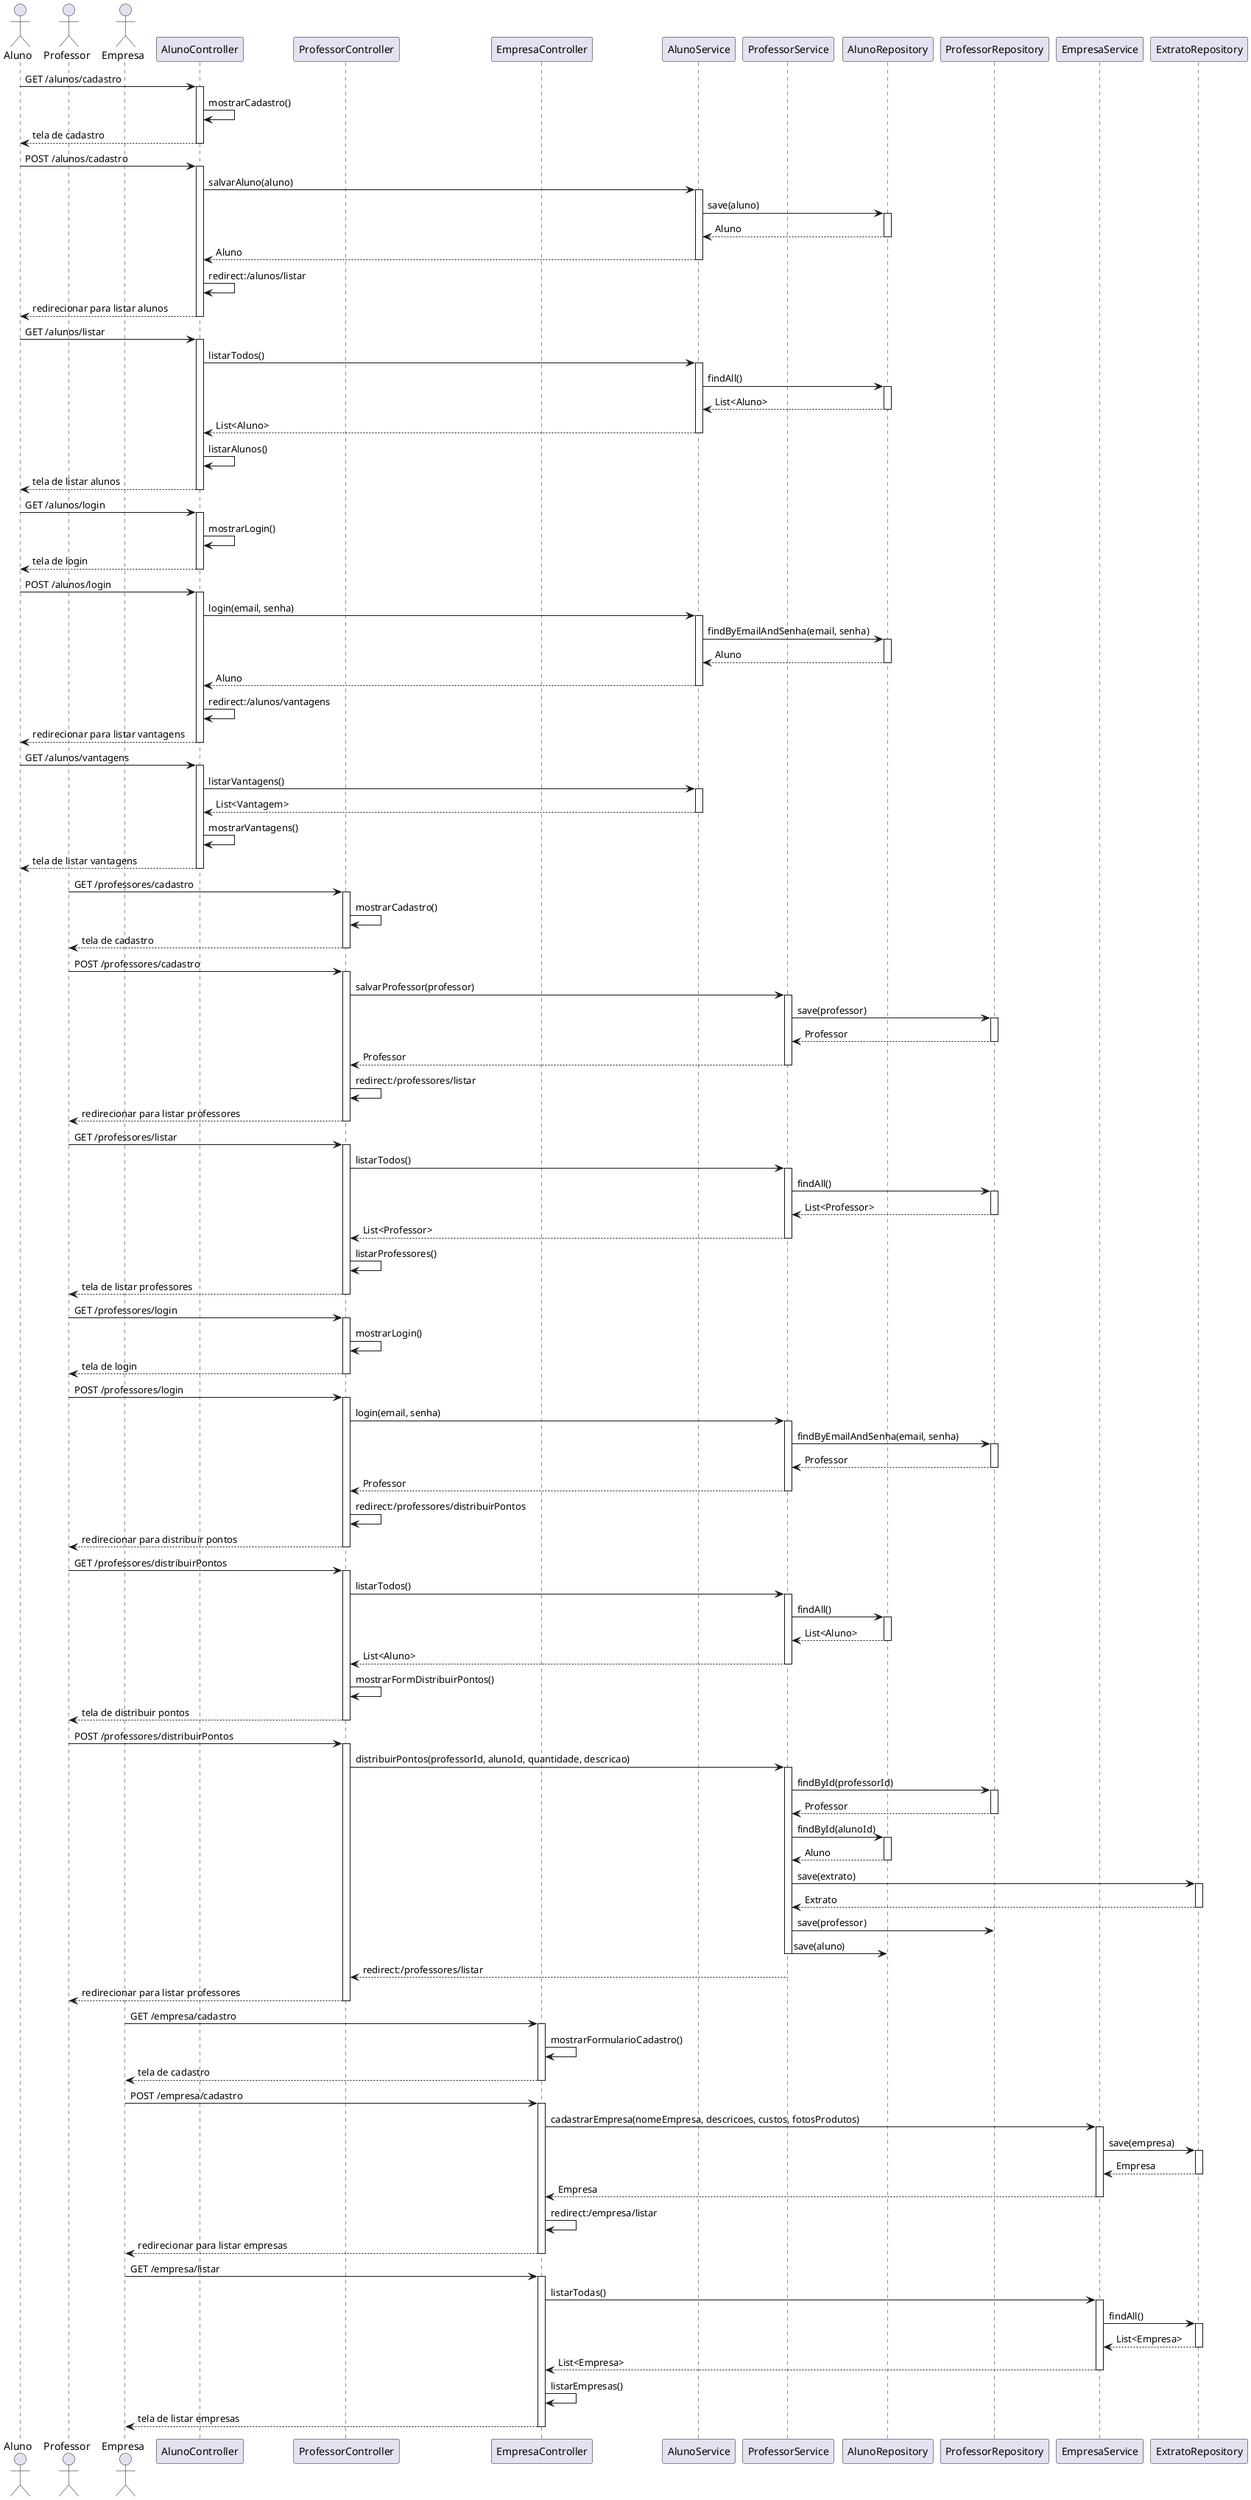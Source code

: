 @startuml
actor Aluno
actor Professor
actor Empresa

participant "AlunoController" as AC
participant "ProfessorController" as PC
participant "EmpresaController" as EC
participant "AlunoService" as AS
participant "ProfessorService" as PS
participant "EmpresaService" as ES
participant "AlunoRepository" as AR
participant "ProfessorRepository" as PR
participant "ExtratoService" as ES
participant "ExtratoRepository" as ER

Aluno -> AC: GET /alunos/cadastro
activate AC
AC -> AC: mostrarCadastro()
AC --> Aluno: tela de cadastro
deactivate AC

Aluno -> AC: POST /alunos/cadastro
activate AC
AC -> AS: salvarAluno(aluno)
activate AS
AS -> AR: save(aluno)
activate AR
AR --> AS: Aluno
deactivate AR
AS --> AC: Aluno
deactivate AS
AC -> AC: redirect:/alunos/listar
AC --> Aluno: redirecionar para listar alunos
deactivate AC

Aluno -> AC: GET /alunos/listar
activate AC
AC -> AS: listarTodos()
activate AS
AS -> AR: findAll()
activate AR
AR --> AS: List<Aluno>
deactivate AR
AS --> AC: List<Aluno>
deactivate AS
AC -> AC: listarAlunos()
AC --> Aluno: tela de listar alunos
deactivate AC

Aluno -> AC: GET /alunos/login
activate AC
AC -> AC: mostrarLogin()
AC --> Aluno: tela de login
deactivate AC

Aluno -> AC: POST /alunos/login
activate AC
AC -> AS: login(email, senha)
activate AS
AS -> AR: findByEmailAndSenha(email, senha)
activate AR
AR --> AS: Aluno
deactivate AR
AS --> AC: Aluno
deactivate AS
AC -> AC: redirect:/alunos/vantagens
AC --> Aluno: redirecionar para listar vantagens
deactivate AC

Aluno -> AC: GET /alunos/vantagens
activate AC
AC -> AS: listarVantagens()
activate AS
AS --> AC: List<Vantagem>
deactivate AS
AC -> AC: mostrarVantagens()
AC --> Aluno: tela de listar vantagens
deactivate AC

Professor -> PC: GET /professores/cadastro
activate PC
PC -> PC: mostrarCadastro()
PC --> Professor: tela de cadastro
deactivate PC

Professor -> PC: POST /professores/cadastro
activate PC
PC -> PS: salvarProfessor(professor)
activate PS
PS -> PR: save(professor)
activate PR
PR --> PS: Professor
deactivate PR
PS --> PC: Professor
deactivate PS
PC -> PC: redirect:/professores/listar
PC --> Professor: redirecionar para listar professores
deactivate PC

Professor -> PC: GET /professores/listar
activate PC
PC -> PS: listarTodos()
activate PS
PS -> PR: findAll()
activate PR
PR --> PS: List<Professor>
deactivate PR
PS --> PC: List<Professor>
deactivate PS
PC -> PC: listarProfessores()
PC --> Professor: tela de listar professores
deactivate PC

Professor -> PC: GET /professores/login
activate PC
PC -> PC: mostrarLogin()
PC --> Professor: tela de login
deactivate PC

Professor -> PC: POST /professores/login
activate PC
PC -> PS: login(email, senha)
activate PS
PS -> PR: findByEmailAndSenha(email, senha)
activate PR
PR --> PS: Professor
deactivate PR
PS --> PC: Professor
deactivate PS
PC -> PC: redirect:/professores/distribuirPontos
PC --> Professor: redirecionar para distribuir pontos
deactivate PC

Professor -> PC: GET /professores/distribuirPontos
activate PC
PC -> PS: listarTodos()
activate PS
PS -> AR: findAll()
activate AR
AR --> PS: List<Aluno>
deactivate AR
PS --> PC: List<Aluno>
deactivate PS
PC -> PC: mostrarFormDistribuirPontos()
PC --> Professor: tela de distribuir pontos
deactivate PC

Professor -> PC: POST /professores/distribuirPontos
activate PC
PC -> PS: distribuirPontos(professorId, alunoId, quantidade, descricao)
activate PS
PS -> PR: findById(professorId)
activate PR
PR --> PS: Professor
deactivate PR
PS -> AR: findById(alunoId)
activate AR
AR --> PS: Aluno
deactivate AR
PS -> ER: save(extrato)
activate ER
ER --> PS: Extrato
deactivate ER
PS -> PR: save(professor)
PS -> AR: save(aluno)
deactivate PS
PS --> PC: redirect:/professores/listar
PC --> Professor: redirecionar para listar professores
deactivate PC

Empresa -> EC: GET /empresa/cadastro
activate EC
EC -> EC: mostrarFormularioCadastro()
EC --> Empresa: tela de cadastro
deactivate EC

Empresa -> EC: POST /empresa/cadastro
activate EC
EC -> ES: cadastrarEmpresa(nomeEmpresa, descricoes, custos, fotosProdutos)
activate ES
ES -> ER: save(empresa)
activate ER
ER --> ES: Empresa
deactivate ER
ES --> EC: Empresa
deactivate ES
EC -> EC: redirect:/empresa/listar
EC --> Empresa: redirecionar para listar empresas
deactivate EC

Empresa -> EC: GET /empresa/listar
activate EC
EC -> ES: listarTodas()
activate ES
ES -> ER: findAll()
activate ER
ER --> ES: List<Empresa>
deactivate ER
ES --> EC: List<Empresa>
deactivate ES
EC -> EC: listarEmpresas()
EC --> Empresa: tela de listar empresas
deactivate EC
@enduml
